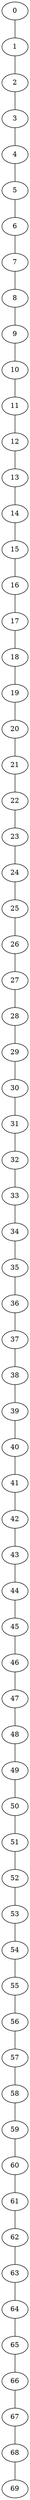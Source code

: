 
graph graphname {
    0 -- 1
1 -- 2
2 -- 3
3 -- 4
4 -- 5
5 -- 6
6 -- 7
7 -- 8
8 -- 9
9 -- 10
10 -- 11
11 -- 12
12 -- 13
13 -- 14
14 -- 15
15 -- 16
16 -- 17
17 -- 18
18 -- 19
19 -- 20
20 -- 21
21 -- 22
22 -- 23
23 -- 24
24 -- 25
25 -- 26
26 -- 27
27 -- 28
28 -- 29
29 -- 30
30 -- 31
31 -- 32
32 -- 33
33 -- 34
34 -- 35
35 -- 36
36 -- 37
37 -- 38
38 -- 39
39 -- 40
40 -- 41
41 -- 42
42 -- 43
43 -- 44
44 -- 45
45 -- 46
46 -- 47
47 -- 48
48 -- 49
49 -- 50
50 -- 51
51 -- 52
52 -- 53
53 -- 54
54 -- 55
55 -- 56
56 -- 57
57 -- 58
58 -- 59
59 -- 60
60 -- 61
61 -- 62
62 -- 63
63 -- 64
64 -- 65
65 -- 66
66 -- 67
67 -- 68
68 -- 69

}
